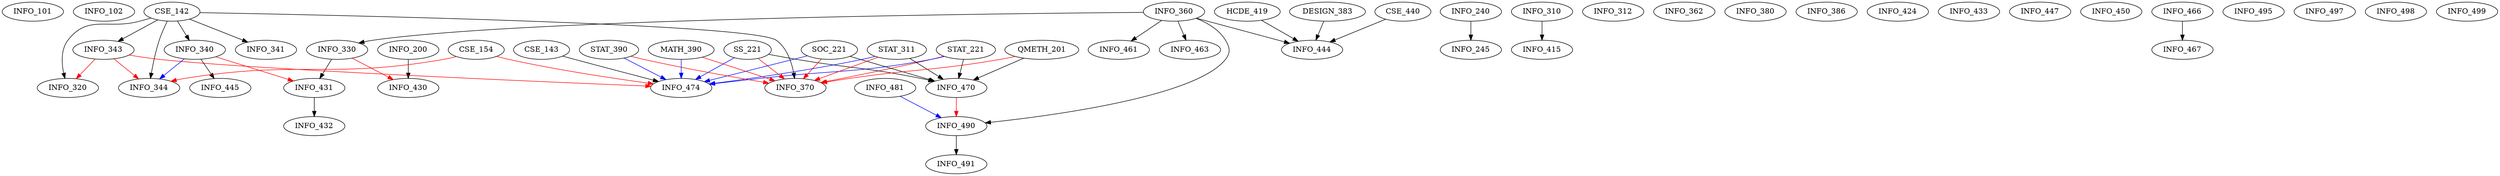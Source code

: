 digraph G {
    INFO_101;
    INFO_102;
    INFO_200;
    INFO_240;
    edge [color=black];
    INFO_240 -> INFO_245;
    INFO_310;
    INFO_312;
    edge [color=black];
    CSE_142 -> INFO_320;
    edge [color=red];
    INFO_343 -> INFO_320;
    edge [color=black];
    INFO_360 -> INFO_330;
    edge [color=black];
    CSE_142 -> INFO_340;
    edge [color=black];
    CSE_142 -> INFO_341;
    edge [color=black];
    CSE_142 -> INFO_343;
    edge [color=black];
    CSE_142 -> INFO_344;
    edge [color=red];
    INFO_343 -> INFO_344;
    CSE_154 -> INFO_344;
    edge [color=blue];
    INFO_340 -> INFO_344;
    INFO_360;
    INFO_362;
    edge [color=black];
    CSE_142 -> INFO_370;
    edge [color=red];
    STAT_221 -> INFO_370;
    SS_221 -> INFO_370;
    SOC_221 -> INFO_370;
    STAT_311 -> INFO_370;
    STAT_390 -> INFO_370;
    MATH_390 -> INFO_370;
    QMETH_201 -> INFO_370;
    INFO_380;
    INFO_386;
    edge [color=black];
    INFO_310 -> INFO_415;
    INFO_424;
    edge [color=black];
    INFO_200 -> INFO_430;
    edge [color=red];
    INFO_330 -> INFO_430;
    edge [color=black];
    INFO_330 -> INFO_431;
    edge [color=red];
    INFO_340 -> INFO_431;
    edge [color=black];
    INFO_431 -> INFO_432;
    INFO_433;
    edge [color=black];
    INFO_360 -> INFO_444;
    DESIGN_383 -> INFO_444;
    CSE_440 -> INFO_444;
    HCDE_419 -> INFO_444;
    edge [color=black];
    INFO_340 -> INFO_445;
    INFO_447;
    INFO_450;
    edge [color=black];
    INFO_360 -> INFO_461;
    edge [color=black];
    INFO_360 -> INFO_463;
    INFO_466;
    edge [color=black];
    INFO_466 -> INFO_467;
    edge [color=black];
    SS_221 -> INFO_470;
    SOC_221 -> INFO_470;
    STAT_221 -> INFO_470;
    STAT_311 -> INFO_470;
    QMETH_201 -> INFO_470;
    edge [color=black];
    CSE_143 -> INFO_474;
    edge [color=red];
    INFO_343 -> INFO_474;
    CSE_154 -> INFO_474;
    edge [color=blue];
    STAT_221 -> INFO_474;
    SOC_221 -> INFO_474;
    SS_221 -> INFO_474;
    STAT_311 -> INFO_474;
    MATH_390 -> INFO_474;
    STAT_390 -> INFO_474;
    INFO_481;
    edge [color=black];
    INFO_360 -> INFO_490;
    edge [color=red];
    INFO_470 -> INFO_490;
    edge [color=blue];
    INFO_481 -> INFO_490;
    edge [color=black];
    INFO_490 -> INFO_491;
    INFO_495;
    INFO_497;
    INFO_498;
    INFO_499;
}

